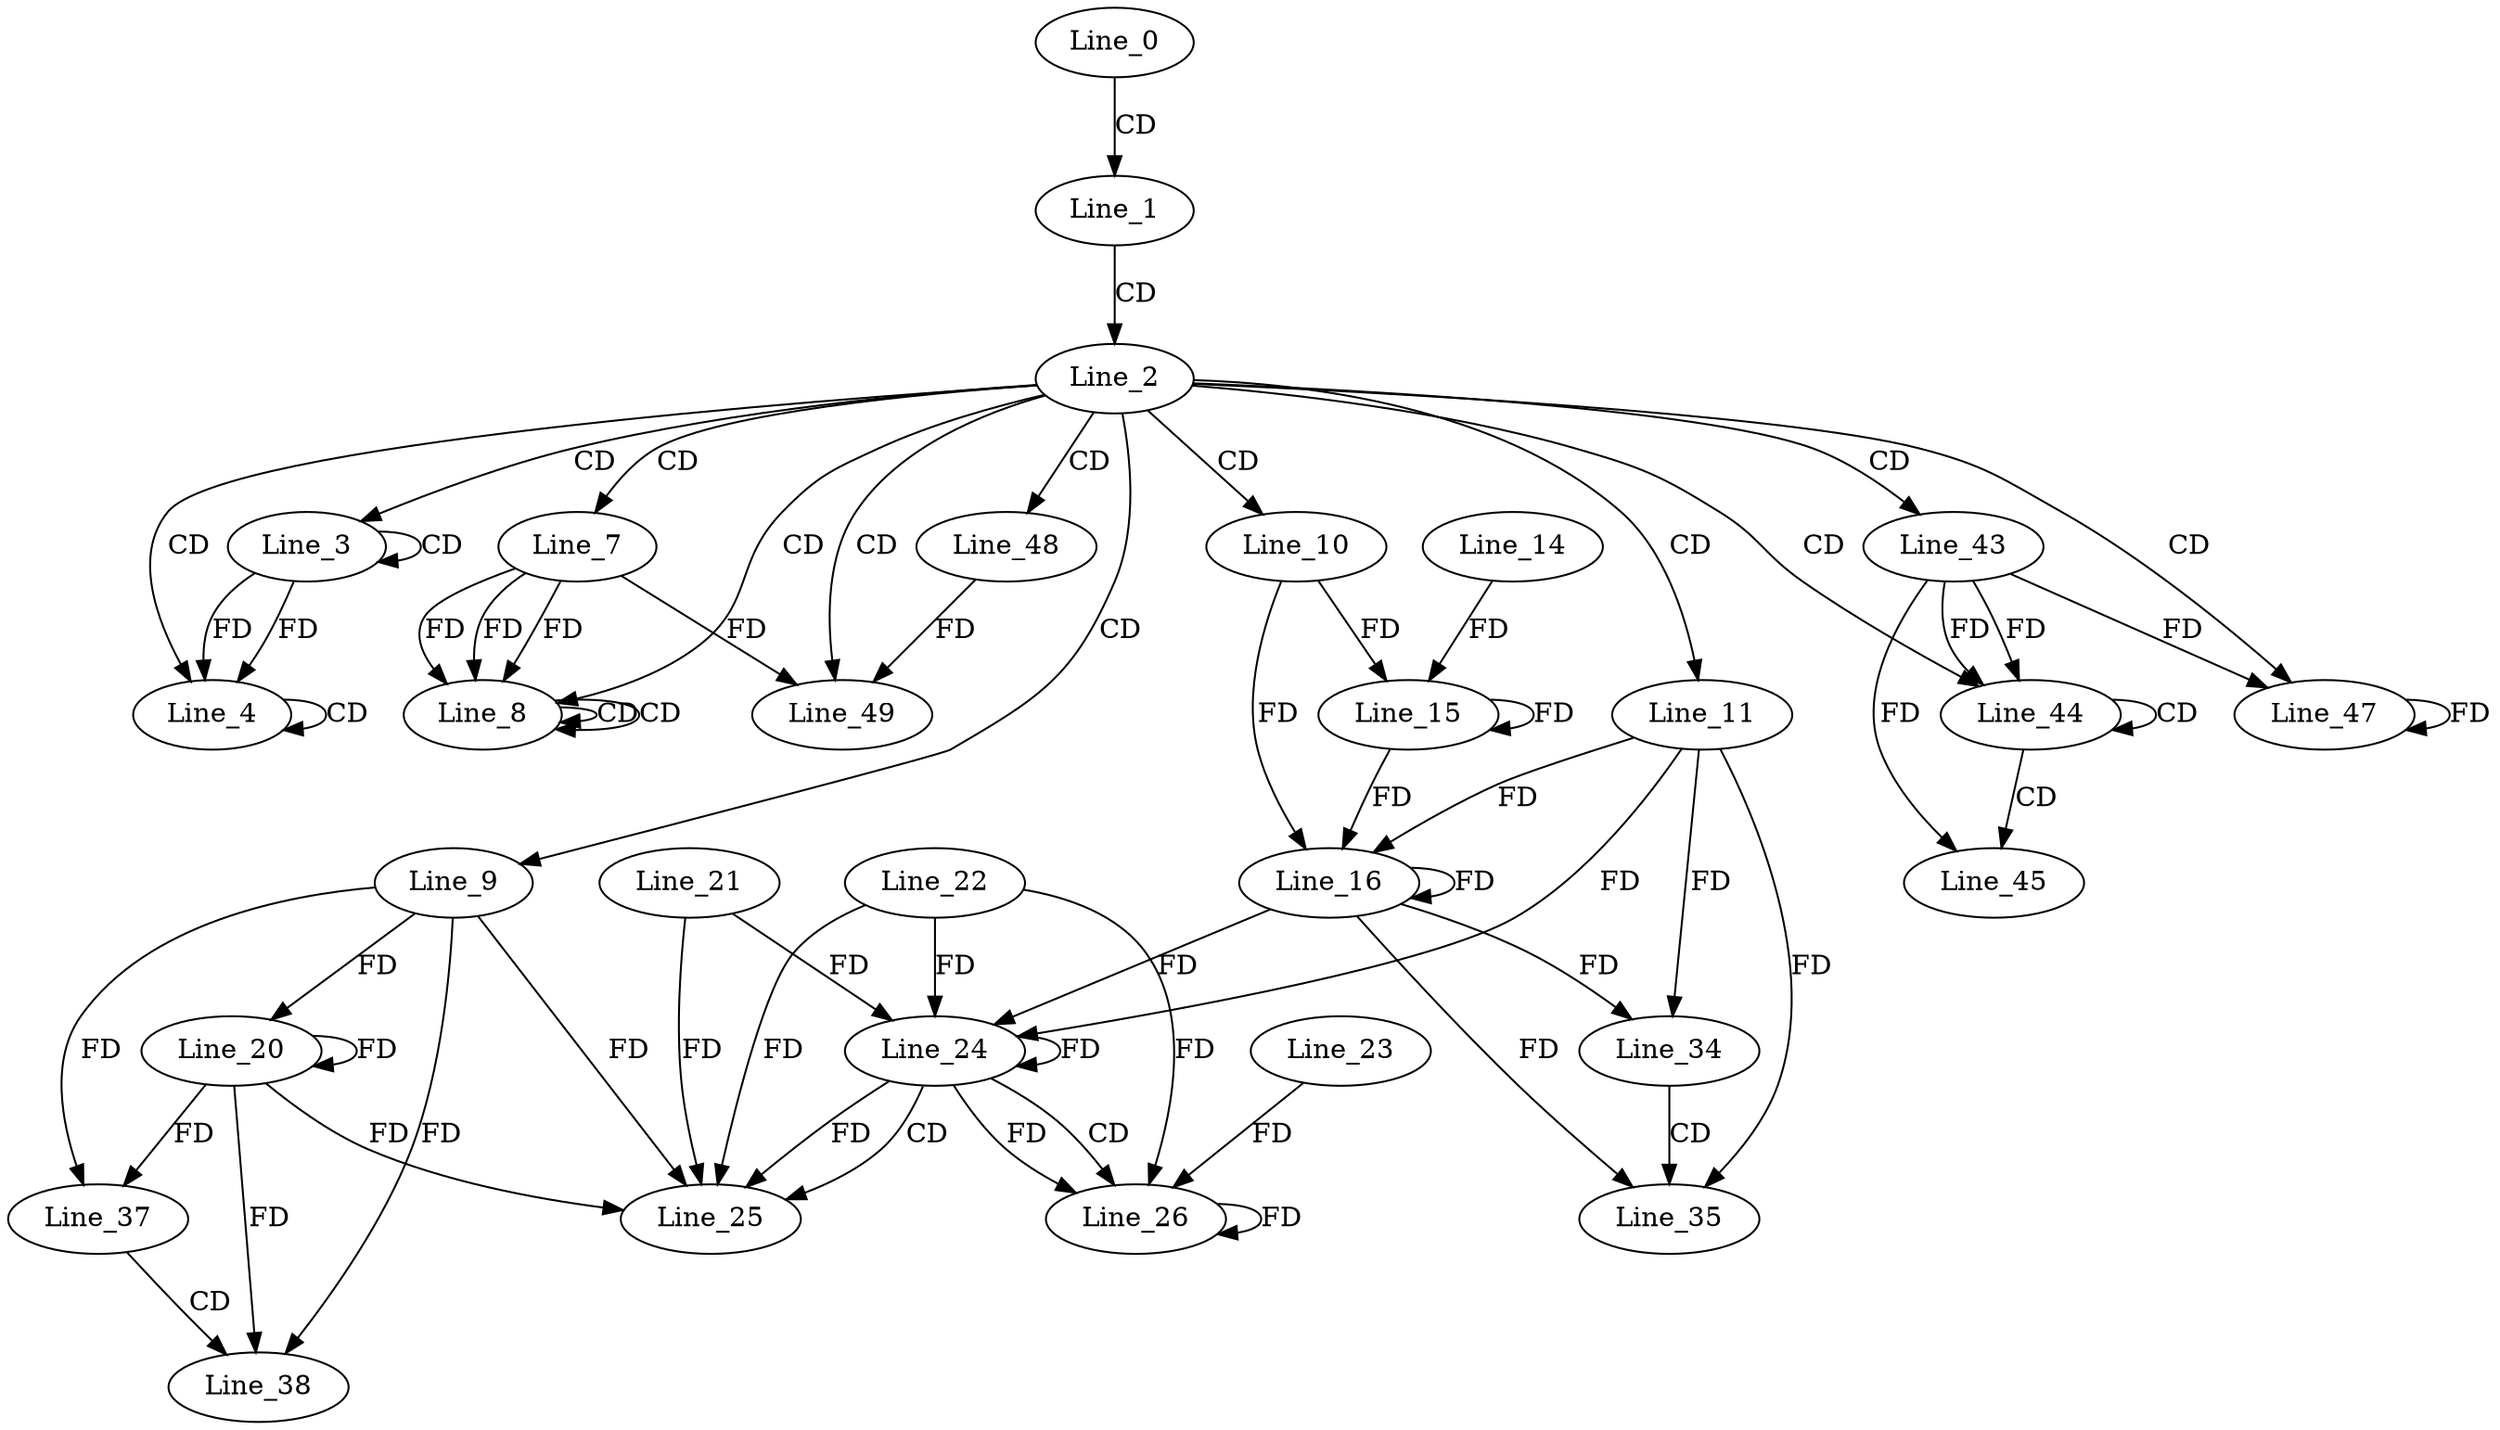 digraph G {
  Line_0;
  Line_1;
  Line_2;
  Line_3;
  Line_3;
  Line_4;
  Line_4;
  Line_7;
  Line_8;
  Line_8;
  Line_8;
  Line_9;
  Line_10;
  Line_11;
  Line_15;
  Line_15;
  Line_14;
  Line_16;
  Line_16;
  Line_20;
  Line_24;
  Line_22;
  Line_24;
  Line_21;
  Line_24;
  Line_25;
  Line_26;
  Line_23;
  Line_34;
  Line_35;
  Line_37;
  Line_38;
  Line_43;
  Line_44;
  Line_44;
  Line_45;
  Line_47;
  Line_48;
  Line_49;
  Line_0 -> Line_1 [ label="CD" ];
  Line_1 -> Line_2 [ label="CD" ];
  Line_2 -> Line_3 [ label="CD" ];
  Line_3 -> Line_3 [ label="CD" ];
  Line_2 -> Line_4 [ label="CD" ];
  Line_3 -> Line_4 [ label="FD" ];
  Line_4 -> Line_4 [ label="CD" ];
  Line_3 -> Line_4 [ label="FD" ];
  Line_2 -> Line_7 [ label="CD" ];
  Line_2 -> Line_8 [ label="CD" ];
  Line_7 -> Line_8 [ label="FD" ];
  Line_8 -> Line_8 [ label="CD" ];
  Line_7 -> Line_8 [ label="FD" ];
  Line_8 -> Line_8 [ label="CD" ];
  Line_7 -> Line_8 [ label="FD" ];
  Line_2 -> Line_9 [ label="CD" ];
  Line_2 -> Line_10 [ label="CD" ];
  Line_2 -> Line_11 [ label="CD" ];
  Line_10 -> Line_15 [ label="FD" ];
  Line_15 -> Line_15 [ label="FD" ];
  Line_14 -> Line_15 [ label="FD" ];
  Line_11 -> Line_16 [ label="FD" ];
  Line_16 -> Line_16 [ label="FD" ];
  Line_10 -> Line_16 [ label="FD" ];
  Line_15 -> Line_16 [ label="FD" ];
  Line_9 -> Line_20 [ label="FD" ];
  Line_20 -> Line_20 [ label="FD" ];
  Line_24 -> Line_24 [ label="FD" ];
  Line_22 -> Line_24 [ label="FD" ];
  Line_11 -> Line_24 [ label="FD" ];
  Line_16 -> Line_24 [ label="FD" ];
  Line_21 -> Line_24 [ label="FD" ];
  Line_24 -> Line_25 [ label="CD" ];
  Line_9 -> Line_25 [ label="FD" ];
  Line_20 -> Line_25 [ label="FD" ];
  Line_21 -> Line_25 [ label="FD" ];
  Line_24 -> Line_25 [ label="FD" ];
  Line_22 -> Line_25 [ label="FD" ];
  Line_24 -> Line_26 [ label="CD" ];
  Line_26 -> Line_26 [ label="FD" ];
  Line_23 -> Line_26 [ label="FD" ];
  Line_24 -> Line_26 [ label="FD" ];
  Line_22 -> Line_26 [ label="FD" ];
  Line_11 -> Line_34 [ label="FD" ];
  Line_16 -> Line_34 [ label="FD" ];
  Line_34 -> Line_35 [ label="CD" ];
  Line_11 -> Line_35 [ label="FD" ];
  Line_16 -> Line_35 [ label="FD" ];
  Line_9 -> Line_37 [ label="FD" ];
  Line_20 -> Line_37 [ label="FD" ];
  Line_37 -> Line_38 [ label="CD" ];
  Line_9 -> Line_38 [ label="FD" ];
  Line_20 -> Line_38 [ label="FD" ];
  Line_2 -> Line_43 [ label="CD" ];
  Line_2 -> Line_44 [ label="CD" ];
  Line_43 -> Line_44 [ label="FD" ];
  Line_44 -> Line_44 [ label="CD" ];
  Line_43 -> Line_44 [ label="FD" ];
  Line_44 -> Line_45 [ label="CD" ];
  Line_43 -> Line_45 [ label="FD" ];
  Line_2 -> Line_47 [ label="CD" ];
  Line_43 -> Line_47 [ label="FD" ];
  Line_47 -> Line_47 [ label="FD" ];
  Line_2 -> Line_48 [ label="CD" ];
  Line_2 -> Line_49 [ label="CD" ];
  Line_7 -> Line_49 [ label="FD" ];
  Line_48 -> Line_49 [ label="FD" ];
}
